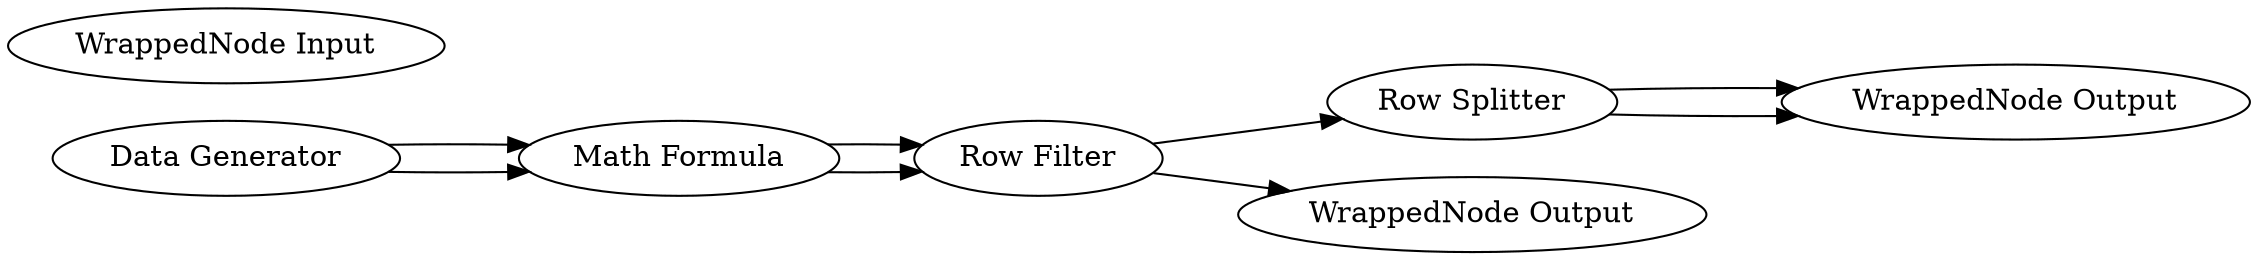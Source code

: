 digraph {
	3 [label="Math Formula"]
	4 [label="Row Splitter"]
	5 [label="WrappedNode Input"]
	7 [label="WrappedNode Output"]
	8 [label="File Reader"]
	9 [label="Column Filter"]
	3 [label="Math Formula"]
	5 [label="WrappedNode Input"]
	8 [label="Data Generator"]
	9 [label="Row Filter"]
	10 [label="WrappedNode Output"]
	3 -> 9
	4 -> 7
	4 -> 7
	8 -> 3
	9 -> 4
	3 -> 9
	8 -> 3
	9 -> 10
	rankdir=LR
}
